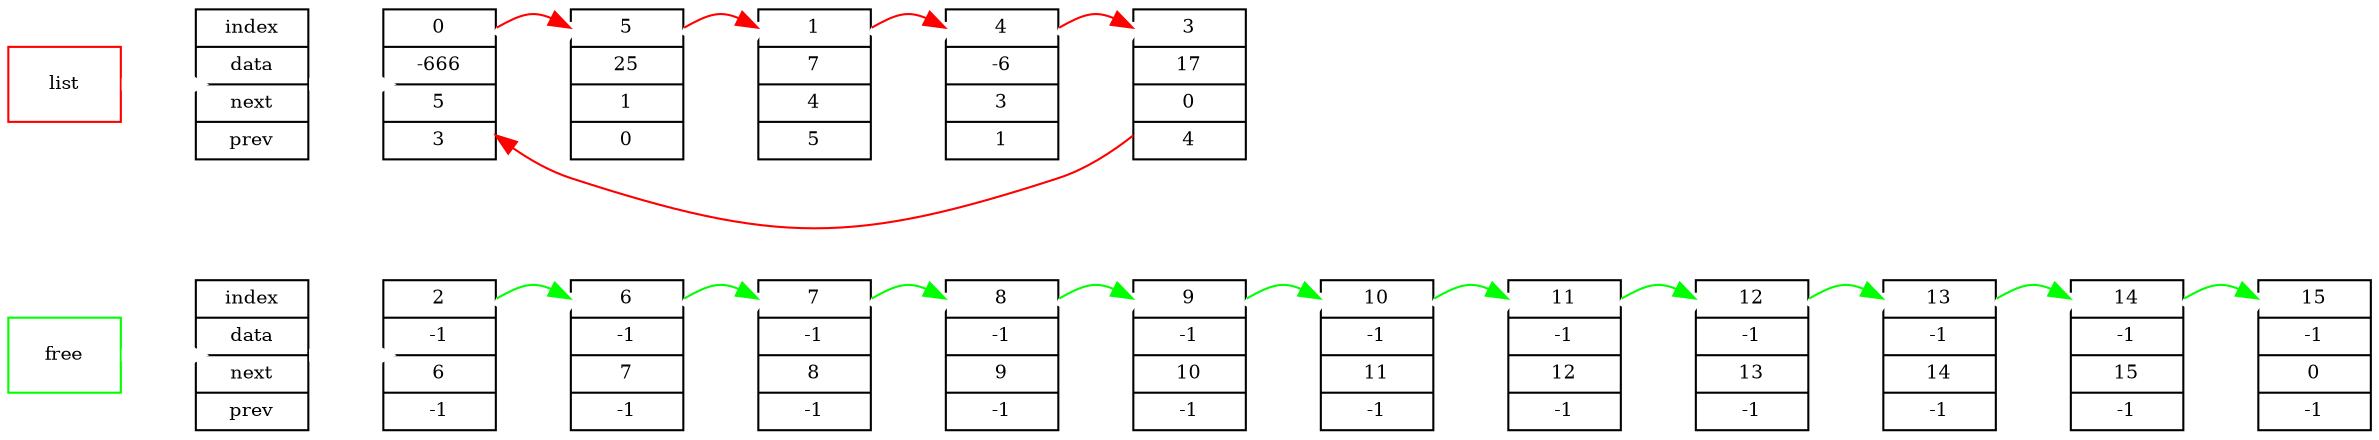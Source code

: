 digraph
{
	rankdir = LR;
	node[fontsize=9];
	edge[color="green",fontsize=12]

	subgraph
	{
		free [shape="rectangle", color = "green"]

		names_free [shape=record, label=" index | data | next | prev "]

		name2 [shape=record, label="<f2>    2 |   -1 |    6 |   -1 "]
		name6 [shape=record, label="<f6>    6 |   -1 |    7 |   -1 "]
		name7 [shape=record, label="<f7>    7 |   -1 |    8 |   -1 "]
		name8 [shape=record, label="<f8>    8 |   -1 |    9 |   -1 "]
		name9 [shape=record, label="<f9>    9 |   -1 |   10 |   -1 "]
		name10 [shape=record, label="<f10>   10 |   -1 |   11 |   -1 "]
		name11 [shape=record, label="<f11>   11 |   -1 |   12 |   -1 "]
		name12 [shape=record, label="<f12>   12 |   -1 |   13 |   -1 "]
		name13 [shape=record, label="<f13>   13 |   -1 |   14 |   -1 "]
		name14 [shape=record, label="<f14>   14 |   -1 |   15 |   -1 "]
		name15 [shape=record, label="<f15>   15 |   -1 |    0 |   -1 "]
		
		name2:<f2> -> name6:<f6> -> name7:<f7> -> name8:<f8> -> name9:<f9> -> name10:<f10> -> name11:<f11> -> name12:<f12> -> name13:<f13> -> name14:<f14> -> name15:<f15> [penwidth = 6.0, color="white"]
		name2:<f2> -> name6:<f6> -> name7:<f7> -> name8:<f8> -> name9:<f9> -> name10:<f10> -> name11:<f11> -> name12:<f12> -> name13:<f13> -> name14:<f14> -> name15:<f15> 

		free -> names_free -> name2 [penwidth = 6.0, color="white"]
	}

	edge[color="red",fontsize=12]

	subgraph
	{
		list [shape="rectangle", color = "red"]

		names_list [shape=record, label=" index | data | next | prev "]

		name0 [shape=record, label="<f0>    0 | -666 |    5 |    3 "]
		name5 [shape=record, label="<f5>    5 |   25 |    1 |    0 "]
		name1 [shape=record, label="<f1>    1 |    7 |    4 |    5 "]
		name4 [shape=record, label="<f4>    4 |   -6 |    3 |    1 "]
		name3 [shape=record, label="<f3>    3 |   17 |    0 |    4 "]
		
		name0:<f0> -> name5:<f5> -> name1:<f1> -> name4:<f4> -> name3:<f3> [penwidth = 6.0, color="white"]
		name0:<f0> -> name5:<f5> -> name1:<f1> -> name4:<f4> -> name3:<f3> 
		name3 -> name0
		list -> names_list -> name0 [penwidth = 6.0, color="white"]
	}
}